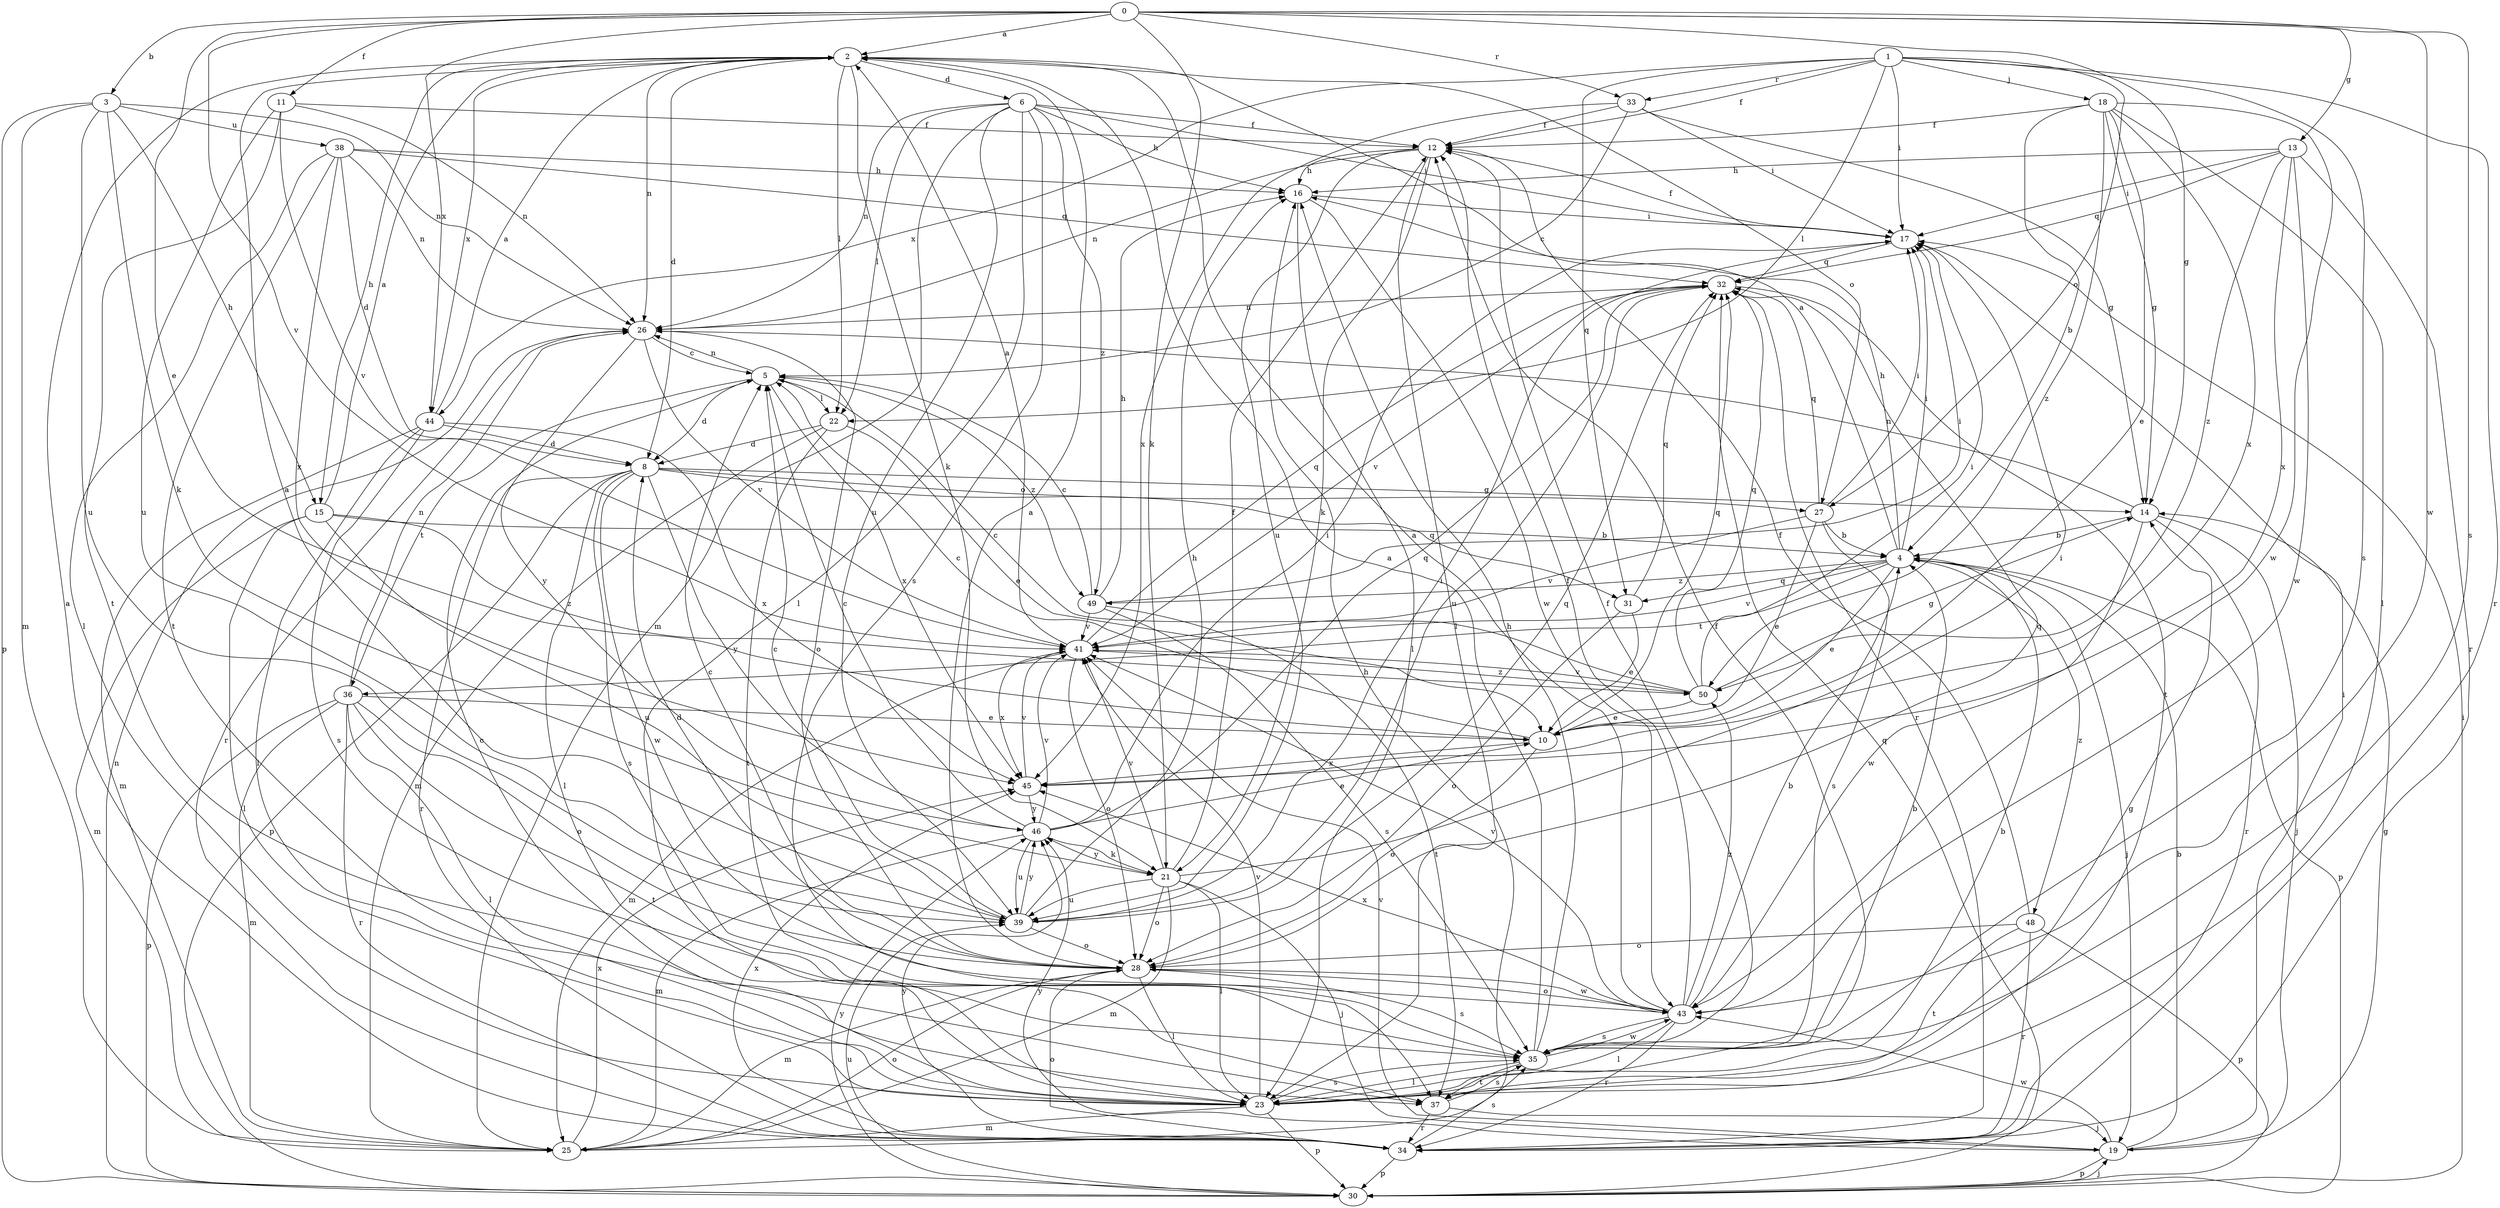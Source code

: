 strict digraph  {
0;
1;
2;
3;
4;
5;
6;
8;
10;
11;
12;
13;
14;
15;
16;
17;
18;
19;
21;
22;
23;
25;
26;
27;
28;
30;
31;
32;
33;
34;
35;
36;
37;
38;
39;
41;
43;
44;
45;
46;
48;
49;
50;
0 -> 2  [label=a];
0 -> 3  [label=b];
0 -> 10  [label=e];
0 -> 11  [label=f];
0 -> 13  [label=g];
0 -> 14  [label=g];
0 -> 21  [label=k];
0 -> 33  [label=r];
0 -> 35  [label=s];
0 -> 41  [label=v];
0 -> 43  [label=w];
0 -> 44  [label=x];
1 -> 12  [label=f];
1 -> 17  [label=i];
1 -> 18  [label=j];
1 -> 22  [label=l];
1 -> 27  [label=o];
1 -> 31  [label=q];
1 -> 33  [label=r];
1 -> 34  [label=r];
1 -> 35  [label=s];
1 -> 44  [label=x];
2 -> 6  [label=d];
2 -> 8  [label=d];
2 -> 15  [label=h];
2 -> 21  [label=k];
2 -> 22  [label=l];
2 -> 26  [label=n];
2 -> 27  [label=o];
2 -> 44  [label=x];
3 -> 15  [label=h];
3 -> 21  [label=k];
3 -> 25  [label=m];
3 -> 26  [label=n];
3 -> 30  [label=p];
3 -> 38  [label=u];
3 -> 39  [label=u];
4 -> 2  [label=a];
4 -> 10  [label=e];
4 -> 16  [label=h];
4 -> 17  [label=i];
4 -> 19  [label=j];
4 -> 30  [label=p];
4 -> 31  [label=q];
4 -> 36  [label=t];
4 -> 41  [label=v];
4 -> 48  [label=z];
4 -> 49  [label=z];
5 -> 8  [label=d];
5 -> 22  [label=l];
5 -> 26  [label=n];
5 -> 36  [label=t];
5 -> 45  [label=x];
5 -> 49  [label=z];
6 -> 12  [label=f];
6 -> 16  [label=h];
6 -> 17  [label=i];
6 -> 22  [label=l];
6 -> 23  [label=l];
6 -> 25  [label=m];
6 -> 26  [label=n];
6 -> 35  [label=s];
6 -> 39  [label=u];
6 -> 49  [label=z];
8 -> 14  [label=g];
8 -> 23  [label=l];
8 -> 27  [label=o];
8 -> 30  [label=p];
8 -> 31  [label=q];
8 -> 34  [label=r];
8 -> 35  [label=s];
8 -> 43  [label=w];
8 -> 46  [label=y];
10 -> 5  [label=c];
10 -> 28  [label=o];
10 -> 32  [label=q];
10 -> 45  [label=x];
11 -> 12  [label=f];
11 -> 26  [label=n];
11 -> 37  [label=t];
11 -> 39  [label=u];
11 -> 41  [label=v];
12 -> 16  [label=h];
12 -> 21  [label=k];
12 -> 23  [label=l];
12 -> 26  [label=n];
12 -> 39  [label=u];
13 -> 16  [label=h];
13 -> 17  [label=i];
13 -> 32  [label=q];
13 -> 34  [label=r];
13 -> 43  [label=w];
13 -> 45  [label=x];
13 -> 50  [label=z];
14 -> 4  [label=b];
14 -> 19  [label=j];
14 -> 26  [label=n];
14 -> 34  [label=r];
14 -> 43  [label=w];
15 -> 2  [label=a];
15 -> 4  [label=b];
15 -> 23  [label=l];
15 -> 25  [label=m];
15 -> 39  [label=u];
15 -> 50  [label=z];
16 -> 17  [label=i];
16 -> 23  [label=l];
16 -> 43  [label=w];
17 -> 12  [label=f];
17 -> 32  [label=q];
18 -> 4  [label=b];
18 -> 10  [label=e];
18 -> 12  [label=f];
18 -> 14  [label=g];
18 -> 23  [label=l];
18 -> 43  [label=w];
18 -> 45  [label=x];
18 -> 50  [label=z];
19 -> 4  [label=b];
19 -> 14  [label=g];
19 -> 17  [label=i];
19 -> 30  [label=p];
19 -> 41  [label=v];
19 -> 43  [label=w];
19 -> 46  [label=y];
21 -> 12  [label=f];
21 -> 17  [label=i];
21 -> 19  [label=j];
21 -> 23  [label=l];
21 -> 25  [label=m];
21 -> 28  [label=o];
21 -> 39  [label=u];
21 -> 41  [label=v];
21 -> 46  [label=y];
22 -> 8  [label=d];
22 -> 10  [label=e];
22 -> 25  [label=m];
22 -> 37  [label=t];
23 -> 4  [label=b];
23 -> 5  [label=c];
23 -> 12  [label=f];
23 -> 14  [label=g];
23 -> 25  [label=m];
23 -> 30  [label=p];
23 -> 35  [label=s];
23 -> 41  [label=v];
25 -> 28  [label=o];
25 -> 35  [label=s];
25 -> 45  [label=x];
26 -> 5  [label=c];
26 -> 28  [label=o];
26 -> 34  [label=r];
26 -> 41  [label=v];
26 -> 46  [label=y];
27 -> 4  [label=b];
27 -> 10  [label=e];
27 -> 17  [label=i];
27 -> 32  [label=q];
27 -> 35  [label=s];
27 -> 41  [label=v];
28 -> 2  [label=a];
28 -> 5  [label=c];
28 -> 8  [label=d];
28 -> 23  [label=l];
28 -> 25  [label=m];
28 -> 32  [label=q];
28 -> 35  [label=s];
28 -> 43  [label=w];
30 -> 17  [label=i];
30 -> 19  [label=j];
30 -> 26  [label=n];
30 -> 32  [label=q];
30 -> 39  [label=u];
30 -> 46  [label=y];
31 -> 10  [label=e];
31 -> 28  [label=o];
31 -> 32  [label=q];
32 -> 26  [label=n];
32 -> 34  [label=r];
32 -> 37  [label=t];
32 -> 39  [label=u];
32 -> 41  [label=v];
33 -> 5  [label=c];
33 -> 12  [label=f];
33 -> 14  [label=g];
33 -> 17  [label=i];
33 -> 45  [label=x];
34 -> 2  [label=a];
34 -> 16  [label=h];
34 -> 28  [label=o];
34 -> 30  [label=p];
34 -> 45  [label=x];
34 -> 46  [label=y];
35 -> 2  [label=a];
35 -> 4  [label=b];
35 -> 12  [label=f];
35 -> 16  [label=h];
35 -> 23  [label=l];
35 -> 37  [label=t];
35 -> 43  [label=w];
36 -> 10  [label=e];
36 -> 23  [label=l];
36 -> 25  [label=m];
36 -> 26  [label=n];
36 -> 28  [label=o];
36 -> 30  [label=p];
36 -> 34  [label=r];
36 -> 37  [label=t];
37 -> 19  [label=j];
37 -> 34  [label=r];
37 -> 35  [label=s];
38 -> 8  [label=d];
38 -> 16  [label=h];
38 -> 23  [label=l];
38 -> 26  [label=n];
38 -> 32  [label=q];
38 -> 37  [label=t];
38 -> 45  [label=x];
39 -> 2  [label=a];
39 -> 5  [label=c];
39 -> 16  [label=h];
39 -> 17  [label=i];
39 -> 28  [label=o];
39 -> 32  [label=q];
39 -> 46  [label=y];
41 -> 2  [label=a];
41 -> 25  [label=m];
41 -> 28  [label=o];
41 -> 32  [label=q];
41 -> 45  [label=x];
41 -> 50  [label=z];
43 -> 2  [label=a];
43 -> 4  [label=b];
43 -> 12  [label=f];
43 -> 23  [label=l];
43 -> 28  [label=o];
43 -> 34  [label=r];
43 -> 35  [label=s];
43 -> 41  [label=v];
43 -> 45  [label=x];
43 -> 50  [label=z];
44 -> 2  [label=a];
44 -> 8  [label=d];
44 -> 23  [label=l];
44 -> 25  [label=m];
44 -> 35  [label=s];
44 -> 45  [label=x];
45 -> 41  [label=v];
45 -> 46  [label=y];
46 -> 5  [label=c];
46 -> 10  [label=e];
46 -> 17  [label=i];
46 -> 21  [label=k];
46 -> 25  [label=m];
46 -> 32  [label=q];
46 -> 39  [label=u];
46 -> 41  [label=v];
48 -> 12  [label=f];
48 -> 28  [label=o];
48 -> 30  [label=p];
48 -> 34  [label=r];
48 -> 37  [label=t];
49 -> 5  [label=c];
49 -> 16  [label=h];
49 -> 17  [label=i];
49 -> 35  [label=s];
49 -> 37  [label=t];
49 -> 41  [label=v];
50 -> 5  [label=c];
50 -> 10  [label=e];
50 -> 14  [label=g];
50 -> 17  [label=i];
50 -> 32  [label=q];
50 -> 41  [label=v];
}
